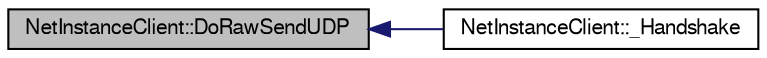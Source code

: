 digraph G
{
  edge [fontname="FreeSans",fontsize="10",labelfontname="FreeSans",labelfontsize="10"];
  node [fontname="FreeSans",fontsize="10",shape=record];
  rankdir=LR;
  Node1 [label="NetInstanceClient::DoRawSendUDP",height=0.2,width=0.4,color="black", fillcolor="grey75", style="filled" fontcolor="black"];
  Node1 -> Node2 [dir=back,color="midnightblue",fontsize="10",style="solid",fontname="FreeSans"];
  Node2 [label="NetInstanceClient::_Handshake",height=0.2,width=0.4,color="black", fillcolor="white", style="filled",URL="$class_net_instance_client.html#a6e22c2ad45d20637c96205472b36fbd7"];
}

